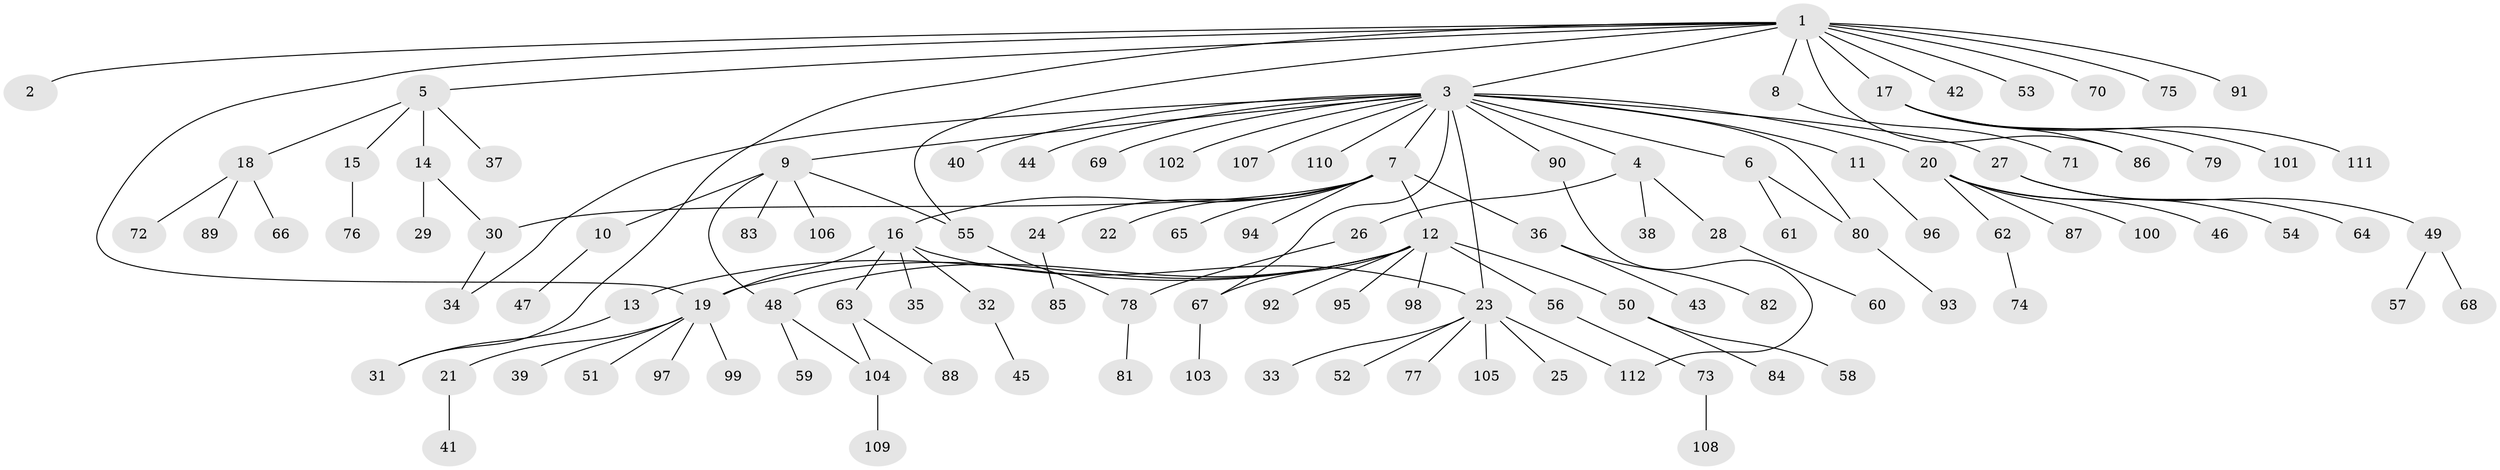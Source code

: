 // coarse degree distribution, {14: 0.012048192771084338, 1: 0.6385542168674698, 19: 0.012048192771084338, 3: 0.04819277108433735, 4: 0.04819277108433735, 2: 0.1566265060240964, 8: 0.012048192771084338, 6: 0.012048192771084338, 10: 0.012048192771084338, 7: 0.03614457831325301, 5: 0.012048192771084338}
// Generated by graph-tools (version 1.1) at 2025/23/03/03/25 07:23:51]
// undirected, 112 vertices, 125 edges
graph export_dot {
graph [start="1"]
  node [color=gray90,style=filled];
  1;
  2;
  3;
  4;
  5;
  6;
  7;
  8;
  9;
  10;
  11;
  12;
  13;
  14;
  15;
  16;
  17;
  18;
  19;
  20;
  21;
  22;
  23;
  24;
  25;
  26;
  27;
  28;
  29;
  30;
  31;
  32;
  33;
  34;
  35;
  36;
  37;
  38;
  39;
  40;
  41;
  42;
  43;
  44;
  45;
  46;
  47;
  48;
  49;
  50;
  51;
  52;
  53;
  54;
  55;
  56;
  57;
  58;
  59;
  60;
  61;
  62;
  63;
  64;
  65;
  66;
  67;
  68;
  69;
  70;
  71;
  72;
  73;
  74;
  75;
  76;
  77;
  78;
  79;
  80;
  81;
  82;
  83;
  84;
  85;
  86;
  87;
  88;
  89;
  90;
  91;
  92;
  93;
  94;
  95;
  96;
  97;
  98;
  99;
  100;
  101;
  102;
  103;
  104;
  105;
  106;
  107;
  108;
  109;
  110;
  111;
  112;
  1 -- 2;
  1 -- 3;
  1 -- 5;
  1 -- 8;
  1 -- 17;
  1 -- 19;
  1 -- 31;
  1 -- 42;
  1 -- 53;
  1 -- 55;
  1 -- 70;
  1 -- 75;
  1 -- 86;
  1 -- 91;
  3 -- 4;
  3 -- 6;
  3 -- 7;
  3 -- 9;
  3 -- 11;
  3 -- 20;
  3 -- 23;
  3 -- 27;
  3 -- 34;
  3 -- 40;
  3 -- 44;
  3 -- 67;
  3 -- 69;
  3 -- 80;
  3 -- 90;
  3 -- 102;
  3 -- 107;
  3 -- 110;
  4 -- 26;
  4 -- 28;
  4 -- 38;
  5 -- 14;
  5 -- 15;
  5 -- 18;
  5 -- 37;
  6 -- 61;
  6 -- 80;
  7 -- 12;
  7 -- 16;
  7 -- 22;
  7 -- 24;
  7 -- 30;
  7 -- 36;
  7 -- 65;
  7 -- 94;
  8 -- 71;
  9 -- 10;
  9 -- 48;
  9 -- 55;
  9 -- 83;
  9 -- 106;
  10 -- 47;
  11 -- 96;
  12 -- 13;
  12 -- 19;
  12 -- 48;
  12 -- 50;
  12 -- 56;
  12 -- 67;
  12 -- 92;
  12 -- 95;
  12 -- 98;
  13 -- 31;
  14 -- 29;
  14 -- 30;
  15 -- 76;
  16 -- 19;
  16 -- 23;
  16 -- 32;
  16 -- 35;
  16 -- 63;
  17 -- 79;
  17 -- 86;
  17 -- 101;
  17 -- 111;
  18 -- 66;
  18 -- 72;
  18 -- 89;
  19 -- 21;
  19 -- 39;
  19 -- 51;
  19 -- 97;
  19 -- 99;
  20 -- 46;
  20 -- 54;
  20 -- 62;
  20 -- 87;
  20 -- 100;
  21 -- 41;
  23 -- 25;
  23 -- 33;
  23 -- 52;
  23 -- 77;
  23 -- 105;
  23 -- 112;
  24 -- 85;
  26 -- 78;
  27 -- 49;
  27 -- 64;
  28 -- 60;
  30 -- 34;
  32 -- 45;
  36 -- 43;
  36 -- 82;
  48 -- 59;
  48 -- 104;
  49 -- 57;
  49 -- 68;
  50 -- 58;
  50 -- 84;
  55 -- 78;
  56 -- 73;
  62 -- 74;
  63 -- 88;
  63 -- 104;
  67 -- 103;
  73 -- 108;
  78 -- 81;
  80 -- 93;
  90 -- 112;
  104 -- 109;
}
